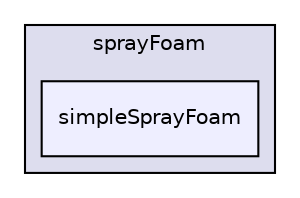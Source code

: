 digraph "applications/solvers/lagrangian/sprayFoam/simpleSprayFoam" {
  bgcolor=transparent;
  compound=true
  node [ fontsize="10", fontname="Helvetica"];
  edge [ labelfontsize="10", labelfontname="Helvetica"];
  subgraph clusterdir_48c474b6adf4f963495d4502f2c7f782 {
    graph [ bgcolor="#ddddee", pencolor="black", label="sprayFoam" fontname="Helvetica", fontsize="10", URL="dir_48c474b6adf4f963495d4502f2c7f782.html"]
  dir_f4b7bc1e3da0a5ac4f64f82be786122f [shape=box, label="simpleSprayFoam", style="filled", fillcolor="#eeeeff", pencolor="black", URL="dir_f4b7bc1e3da0a5ac4f64f82be786122f.html"];
  }
}
